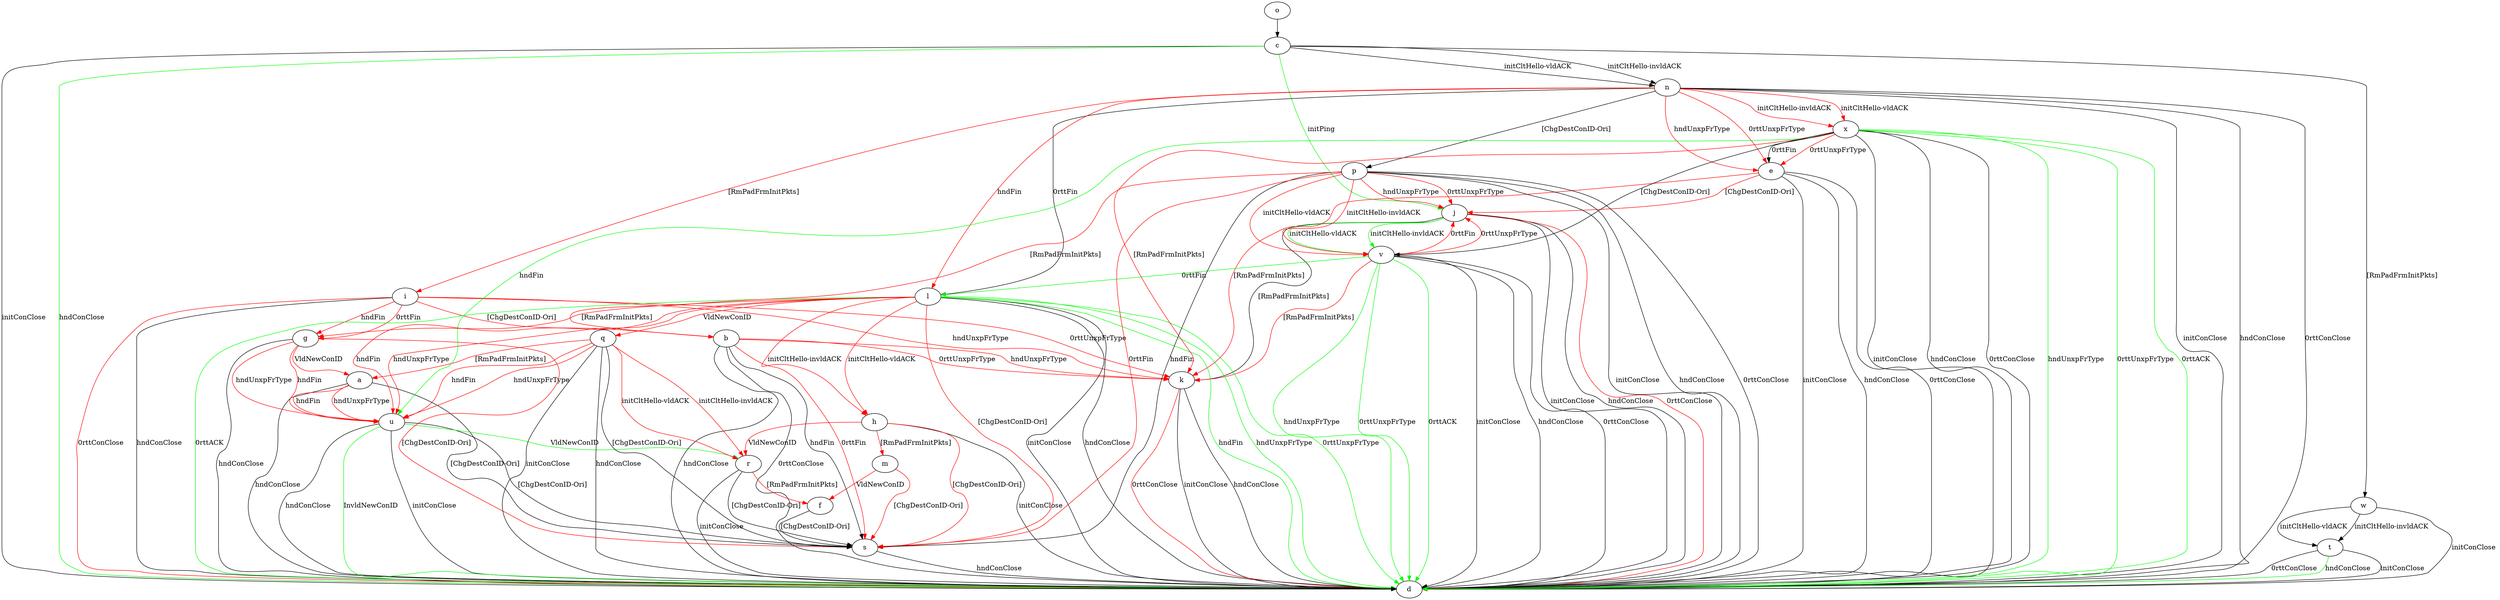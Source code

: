 digraph "" {
	a -> d	[key=0,
		label="hndConClose "];
	a -> s	[key=0,
		label="[ChgDestConID-Ori] "];
	a -> u	[key=0,
		color=red,
		label="hndFin "];
	a -> u	[key=1,
		color=red,
		label="hndUnxpFrType "];
	b -> d	[key=0,
		label="hndConClose "];
	b -> d	[key=1,
		label="0rttConClose "];
	b -> k	[key=0,
		color=red,
		label="hndUnxpFrType "];
	b -> k	[key=1,
		color=red,
		label="0rttUnxpFrType "];
	b -> s	[key=0,
		label="hndFin "];
	b -> s	[key=1,
		color=red,
		label="0rttFin "];
	c -> d	[key=0,
		label="initConClose "];
	c -> d	[key=1,
		color=green,
		label="hndConClose "];
	c -> j	[key=0,
		color=green,
		label="initPing "];
	c -> n	[key=0,
		label="initCltHello-vldACK "];
	c -> n	[key=1,
		label="initCltHello-invldACK "];
	c -> w	[key=0,
		label="[RmPadFrmInitPkts] "];
	e -> d	[key=0,
		label="initConClose "];
	e -> d	[key=1,
		label="hndConClose "];
	e -> d	[key=2,
		label="0rttConClose "];
	e -> j	[key=0,
		color=red,
		label="[ChgDestConID-Ori] "];
	e -> k	[key=0,
		color=red,
		label="[RmPadFrmInitPkts] "];
	f -> s	[key=0,
		label="[ChgDestConID-Ori] "];
	g -> a	[key=0,
		color=red,
		label="VldNewConID "];
	g -> d	[key=0,
		label="hndConClose "];
	g -> s	[key=0,
		color=red,
		label="[ChgDestConID-Ori] "];
	g -> u	[key=0,
		color=red,
		label="hndFin "];
	g -> u	[key=1,
		color=red,
		label="hndUnxpFrType "];
	h -> d	[key=0,
		label="initConClose "];
	h -> m	[key=0,
		color=red,
		label="[RmPadFrmInitPkts] "];
	h -> r	[key=0,
		color=red,
		label="VldNewConID "];
	h -> s	[key=0,
		color=red,
		label="[ChgDestConID-Ori] "];
	i -> b	[key=0,
		color=red,
		label="[ChgDestConID-Ori] "];
	i -> d	[key=0,
		label="hndConClose "];
	i -> d	[key=1,
		color=red,
		label="0rttConClose "];
	i -> g	[key=0,
		color=red,
		label="hndFin "];
	i -> g	[key=1,
		color=red,
		label="0rttFin "];
	i -> k	[key=0,
		color=red,
		label="hndUnxpFrType "];
	i -> k	[key=1,
		color=red,
		label="0rttUnxpFrType "];
	j -> d	[key=0,
		label="initConClose "];
	j -> d	[key=1,
		label="hndConClose "];
	j -> d	[key=2,
		color=red,
		label="0rttConClose "];
	j -> k	[key=0,
		label="[RmPadFrmInitPkts] "];
	j -> v	[key=0,
		color=green,
		label="initCltHello-vldACK "];
	j -> v	[key=1,
		color=green,
		label="initCltHello-invldACK "];
	k -> d	[key=0,
		label="initConClose "];
	k -> d	[key=1,
		label="hndConClose "];
	k -> d	[key=2,
		color=red,
		label="0rttConClose "];
	l -> d	[key=0,
		label="initConClose "];
	l -> d	[key=1,
		label="hndConClose "];
	l -> d	[key=2,
		color=green,
		label="hndFin "];
	l -> d	[key=3,
		color=green,
		label="hndUnxpFrType "];
	l -> d	[key=4,
		color=green,
		label="0rttUnxpFrType "];
	l -> d	[key=5,
		color=green,
		label="0rttACK "];
	l -> g	[key=0,
		color=red,
		label="[RmPadFrmInitPkts] "];
	l -> h	[key=0,
		color=red,
		label="initCltHello-vldACK "];
	l -> h	[key=1,
		color=red,
		label="initCltHello-invldACK "];
	l -> q	[key=0,
		color=red,
		label="VldNewConID "];
	l -> s	[key=0,
		color=red,
		label="[ChgDestConID-Ori] "];
	l -> u	[key=0,
		color=red,
		label="hndFin "];
	l -> u	[key=1,
		color=red,
		label="hndUnxpFrType "];
	m -> f	[key=0,
		color=red,
		label="VldNewConID "];
	m -> s	[key=0,
		color=red,
		label="[ChgDestConID-Ori] "];
	n -> d	[key=0,
		label="initConClose "];
	n -> d	[key=1,
		label="hndConClose "];
	n -> d	[key=2,
		label="0rttConClose "];
	n -> e	[key=0,
		color=red,
		label="hndUnxpFrType "];
	n -> e	[key=1,
		color=red,
		label="0rttUnxpFrType "];
	n -> i	[key=0,
		color=red,
		label="[RmPadFrmInitPkts] "];
	n -> l	[key=0,
		label="0rttFin "];
	n -> l	[key=1,
		color=red,
		label="hndFin "];
	n -> p	[key=0,
		label="[ChgDestConID-Ori] "];
	n -> x	[key=0,
		color=red,
		label="initCltHello-vldACK "];
	n -> x	[key=1,
		color=red,
		label="initCltHello-invldACK "];
	o -> c	[key=0];
	p -> b	[key=0,
		color=red,
		label="[RmPadFrmInitPkts] "];
	p -> d	[key=0,
		label="initConClose "];
	p -> d	[key=1,
		label="hndConClose "];
	p -> d	[key=2,
		label="0rttConClose "];
	p -> j	[key=0,
		color=red,
		label="hndUnxpFrType "];
	p -> j	[key=1,
		color=red,
		label="0rttUnxpFrType "];
	p -> s	[key=0,
		label="hndFin "];
	p -> s	[key=1,
		color=red,
		label="0rttFin "];
	p -> v	[key=0,
		color=red,
		label="initCltHello-vldACK "];
	p -> v	[key=1,
		color=red,
		label="initCltHello-invldACK "];
	q -> a	[key=0,
		color=red,
		label="[RmPadFrmInitPkts] "];
	q -> d	[key=0,
		label="initConClose "];
	q -> d	[key=1,
		label="hndConClose "];
	q -> r	[key=0,
		color=red,
		label="initCltHello-vldACK "];
	q -> r	[key=1,
		color=red,
		label="initCltHello-invldACK "];
	q -> s	[key=0,
		label="[ChgDestConID-Ori] "];
	q -> u	[key=0,
		color=red,
		label="hndFin "];
	q -> u	[key=1,
		color=red,
		label="hndUnxpFrType "];
	r -> d	[key=0,
		label="initConClose "];
	r -> f	[key=0,
		color=red,
		label="[RmPadFrmInitPkts] "];
	r -> s	[key=0,
		label="[ChgDestConID-Ori] "];
	s -> d	[key=0,
		label="hndConClose "];
	t -> d	[key=0,
		label="initConClose "];
	t -> d	[key=1,
		label="0rttConClose "];
	t -> d	[key=2,
		color=green,
		label="hndConClose "];
	u -> d	[key=0,
		label="initConClose "];
	u -> d	[key=1,
		label="hndConClose "];
	u -> d	[key=2,
		color=green,
		label="InvldNewConID "];
	u -> r	[key=0,
		color=green,
		label="VldNewConID "];
	u -> s	[key=0,
		label="[ChgDestConID-Ori] "];
	v -> d	[key=0,
		label="initConClose "];
	v -> d	[key=1,
		label="hndConClose "];
	v -> d	[key=2,
		label="0rttConClose "];
	v -> d	[key=3,
		color=green,
		label="hndUnxpFrType "];
	v -> d	[key=4,
		color=green,
		label="0rttUnxpFrType "];
	v -> d	[key=5,
		color=green,
		label="0rttACK "];
	v -> j	[key=0,
		color=red,
		label="0rttFin "];
	v -> j	[key=1,
		color=red,
		label="0rttUnxpFrType "];
	v -> k	[key=0,
		color=red,
		label="[RmPadFrmInitPkts] "];
	v -> l	[key=0,
		color=green,
		label="0rttFin "];
	w -> d	[key=0,
		label="initConClose "];
	w -> t	[key=0,
		label="initCltHello-vldACK "];
	w -> t	[key=1,
		label="initCltHello-invldACK "];
	x -> d	[key=0,
		label="initConClose "];
	x -> d	[key=1,
		label="hndConClose "];
	x -> d	[key=2,
		label="0rttConClose "];
	x -> d	[key=3,
		color=green,
		label="hndUnxpFrType "];
	x -> d	[key=4,
		color=green,
		label="0rttUnxpFrType "];
	x -> d	[key=5,
		color=green,
		label="0rttACK "];
	x -> e	[key=0,
		label="0rttFin "];
	x -> e	[key=1,
		color=red,
		label="0rttUnxpFrType "];
	x -> k	[key=0,
		color=red,
		label="[RmPadFrmInitPkts] "];
	x -> u	[key=0,
		color=green,
		label="hndFin "];
	x -> v	[key=0,
		label="[ChgDestConID-Ori] "];
}

